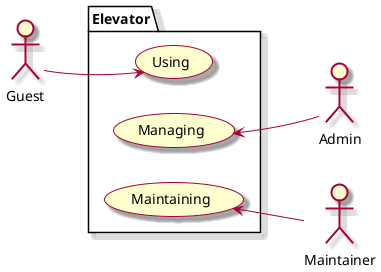 @startuml

left to right direction

skin rose

actor Guest

package "Elevator" {
    usecase "Using" as UC_Using
    usecase "Managing" as UC_Managing
    usecase "Maintaining" as UC_Maintaining
}

actor Admin
actor Maintainer

Guest -> UC_Using
UC_Managing <- Admin
UC_Maintaining <- Maintainer

' Force positioning
Guest -[hidden]-> UC_Using
UC_Managing -[hidden]-> Maintainer
UC_Managing -[hidden]-> Admin
@enduml
